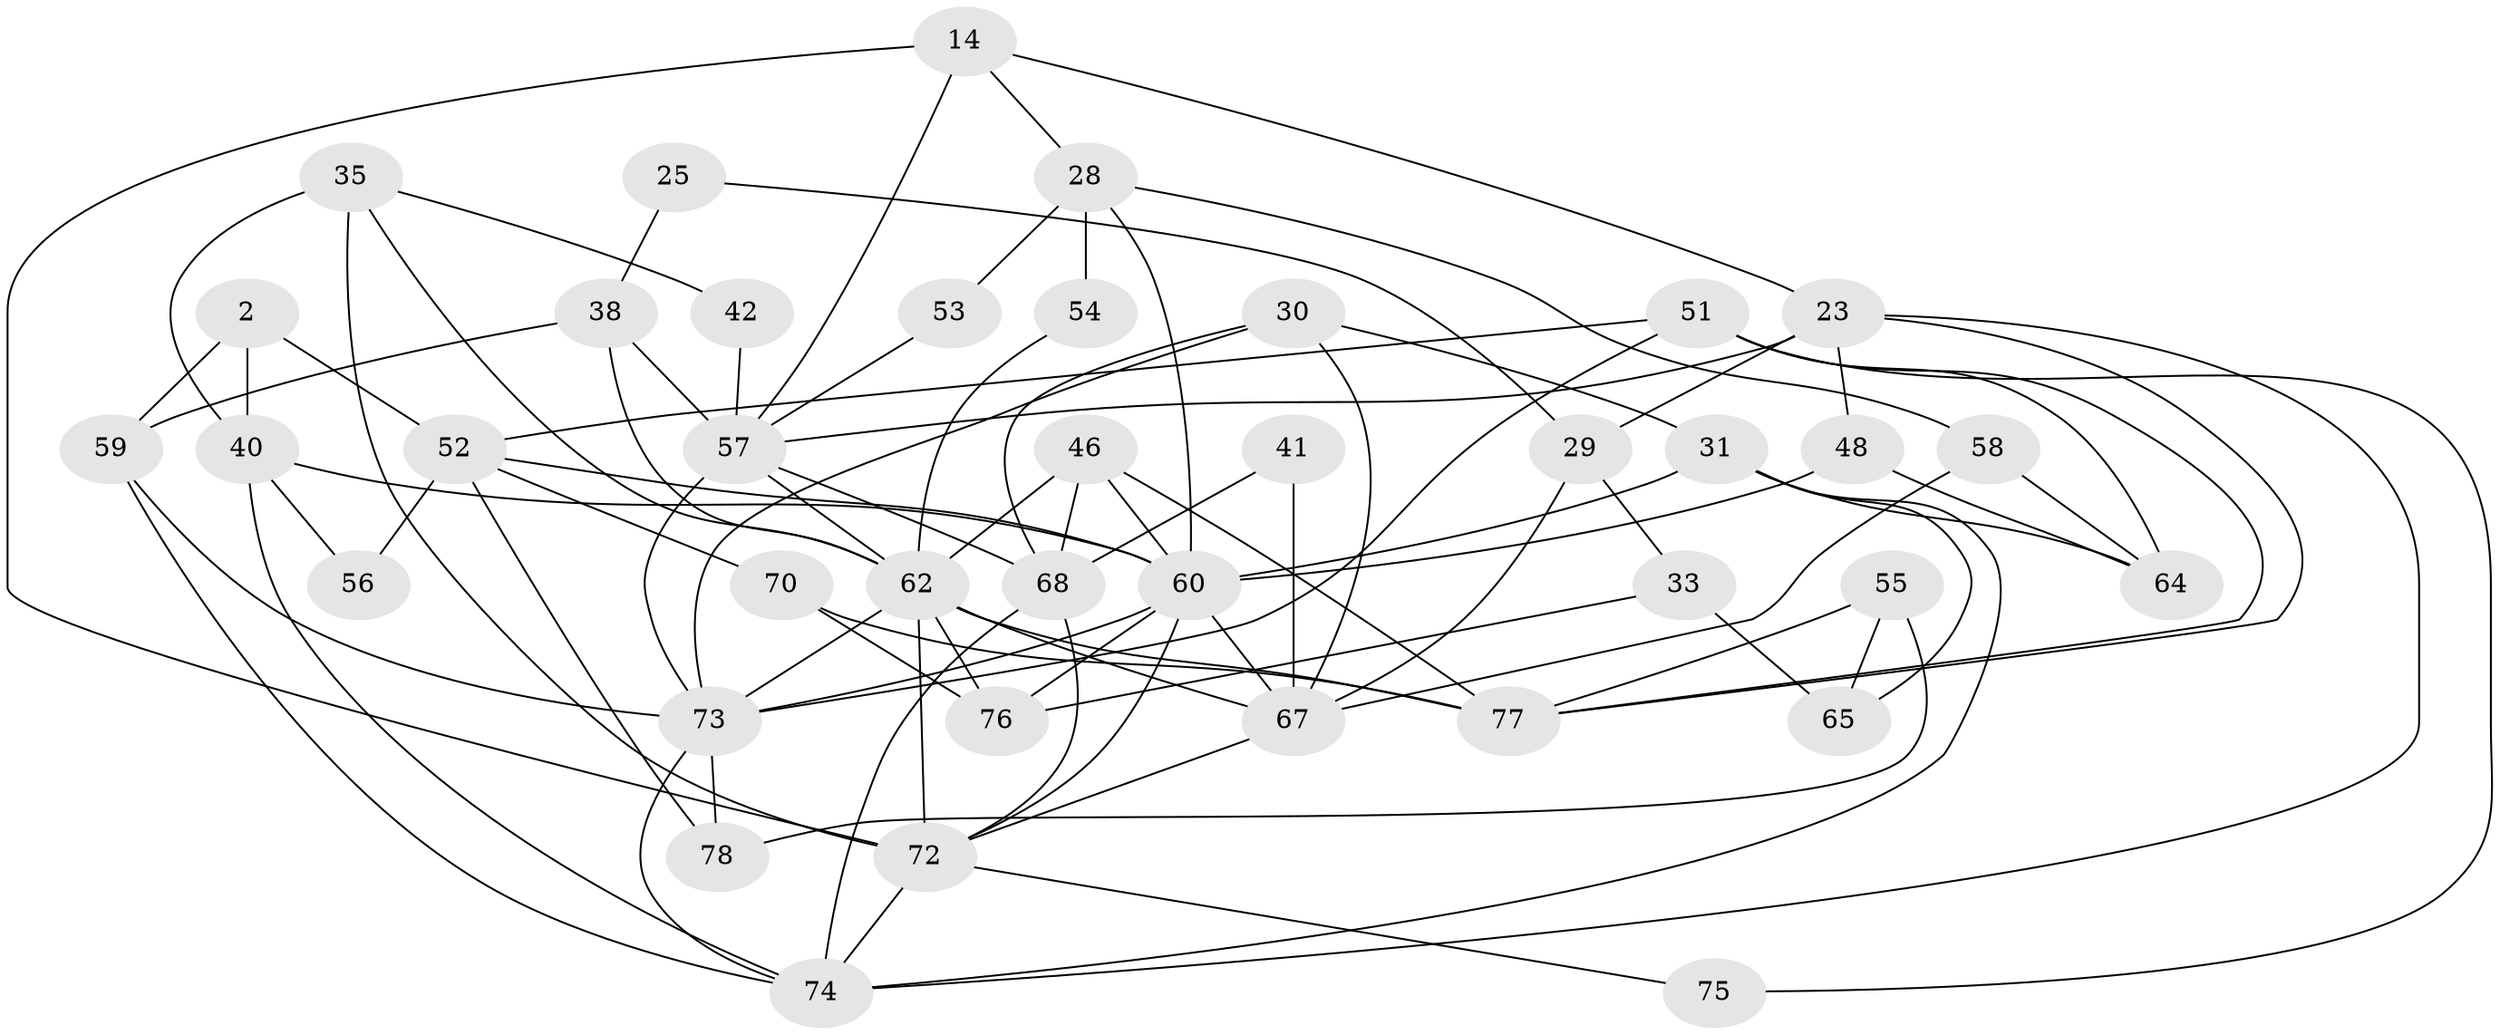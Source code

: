 // original degree distribution, {3: 0.2564102564102564, 5: 0.19230769230769232, 2: 0.16666666666666666, 4: 0.20512820512820512, 6: 0.14102564102564102, 7: 0.038461538461538464}
// Generated by graph-tools (version 1.1) at 2025/51/03/09/25 04:51:09]
// undirected, 39 vertices, 88 edges
graph export_dot {
graph [start="1"]
  node [color=gray90,style=filled];
  2;
  14;
  23 [super="+18"];
  25;
  28;
  29 [super="+15"];
  30 [super="+4"];
  31 [super="+6+8+11"];
  33;
  35 [super="+34"];
  38;
  40 [super="+9+20+17"];
  41;
  42;
  46;
  48;
  51;
  52;
  53;
  54;
  55;
  56;
  57 [super="+37+32"];
  58;
  59 [super="+45"];
  60 [super="+49+36"];
  62 [super="+1+5+26+21"];
  64;
  65 [super="+7"];
  67 [super="+16+66"];
  68 [super="+43"];
  70;
  72 [super="+69+50+71"];
  73 [super="+3+44+39"];
  74 [super="+19+12"];
  75;
  76 [super="+63"];
  77 [super="+61+24"];
  78;
  2 -- 52;
  2 -- 59;
  2 -- 40;
  14 -- 23;
  14 -- 28;
  14 -- 72;
  14 -- 57;
  23 -- 77 [weight=2];
  23 -- 29 [weight=3];
  23 -- 48;
  23 -- 74;
  23 -- 57;
  25 -- 38;
  25 -- 29;
  28 -- 53;
  28 -- 54;
  28 -- 58;
  28 -- 60;
  29 -- 67 [weight=3];
  29 -- 33;
  30 -- 67;
  30 -- 68 [weight=2];
  30 -- 31;
  30 -- 73 [weight=3];
  31 -- 74;
  31 -- 64;
  31 -- 60;
  31 -- 65;
  33 -- 65;
  33 -- 76;
  35 -- 40 [weight=2];
  35 -- 42;
  35 -- 72;
  35 -- 62;
  38 -- 59 [weight=2];
  38 -- 57;
  38 -- 62;
  40 -- 74 [weight=3];
  40 -- 60 [weight=2];
  40 -- 56;
  41 -- 67;
  41 -- 68;
  42 -- 57;
  46 -- 60;
  46 -- 77;
  46 -- 68;
  46 -- 62;
  48 -- 64;
  48 -- 60;
  51 -- 52;
  51 -- 64;
  51 -- 75;
  51 -- 77;
  51 -- 73;
  52 -- 60 [weight=2];
  52 -- 56;
  52 -- 70;
  52 -- 78;
  53 -- 57;
  54 -- 62;
  55 -- 78;
  55 -- 65 [weight=2];
  55 -- 77;
  57 -- 73 [weight=2];
  57 -- 62;
  57 -- 68 [weight=2];
  58 -- 67;
  58 -- 64;
  59 -- 74;
  59 -- 73;
  60 -- 73 [weight=2];
  60 -- 76 [weight=2];
  60 -- 72;
  60 -- 67;
  62 -- 67 [weight=3];
  62 -- 76 [weight=3];
  62 -- 77 [weight=3];
  62 -- 72;
  62 -- 73 [weight=2];
  67 -- 72;
  68 -- 74 [weight=2];
  68 -- 72;
  70 -- 76;
  70 -- 77;
  72 -- 74 [weight=2];
  72 -- 75;
  73 -- 74;
  73 -- 78;
}
